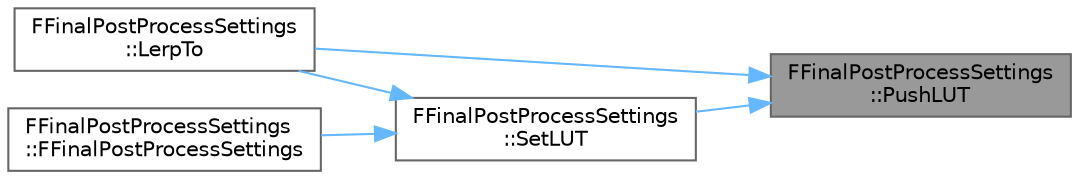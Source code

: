 digraph "FFinalPostProcessSettings::PushLUT"
{
 // INTERACTIVE_SVG=YES
 // LATEX_PDF_SIZE
  bgcolor="transparent";
  edge [fontname=Helvetica,fontsize=10,labelfontname=Helvetica,labelfontsize=10];
  node [fontname=Helvetica,fontsize=10,shape=box,height=0.2,width=0.4];
  rankdir="RL";
  Node1 [id="Node000001",label="FFinalPostProcessSettings\l::PushLUT",height=0.2,width=0.4,color="gray40", fillcolor="grey60", style="filled", fontcolor="black",tooltip="add a LUT(look up table) to the ones that are blended together"];
  Node1 -> Node2 [id="edge1_Node000001_Node000002",dir="back",color="steelblue1",style="solid",tooltip=" "];
  Node2 [id="Node000002",label="FFinalPostProcessSettings\l::LerpTo",height=0.2,width=0.4,color="grey40", fillcolor="white", style="filled",URL="$d0/db0/classFFinalPostProcessSettings.html#af60b71eea0799de408275cf5e5449a72",tooltip=" "];
  Node1 -> Node3 [id="edge2_Node000001_Node000003",dir="back",color="steelblue1",style="solid",tooltip=" "];
  Node3 [id="Node000003",label="FFinalPostProcessSettings\l::SetLUT",height=0.2,width=0.4,color="grey40", fillcolor="white", style="filled",URL="$d0/db0/classFFinalPostProcessSettings.html#a3e3bb04643a98c2dabbfc8f814a22f44",tooltip=" "];
  Node3 -> Node4 [id="edge3_Node000003_Node000004",dir="back",color="steelblue1",style="solid",tooltip=" "];
  Node4 [id="Node000004",label="FFinalPostProcessSettings\l::FFinalPostProcessSettings",height=0.2,width=0.4,color="grey40", fillcolor="white", style="filled",URL="$d0/db0/classFFinalPostProcessSettings.html#a167b5f28ebcc8b1d480ab69430734164",tooltip=" "];
  Node3 -> Node2 [id="edge4_Node000003_Node000002",dir="back",color="steelblue1",style="solid",tooltip=" "];
}
